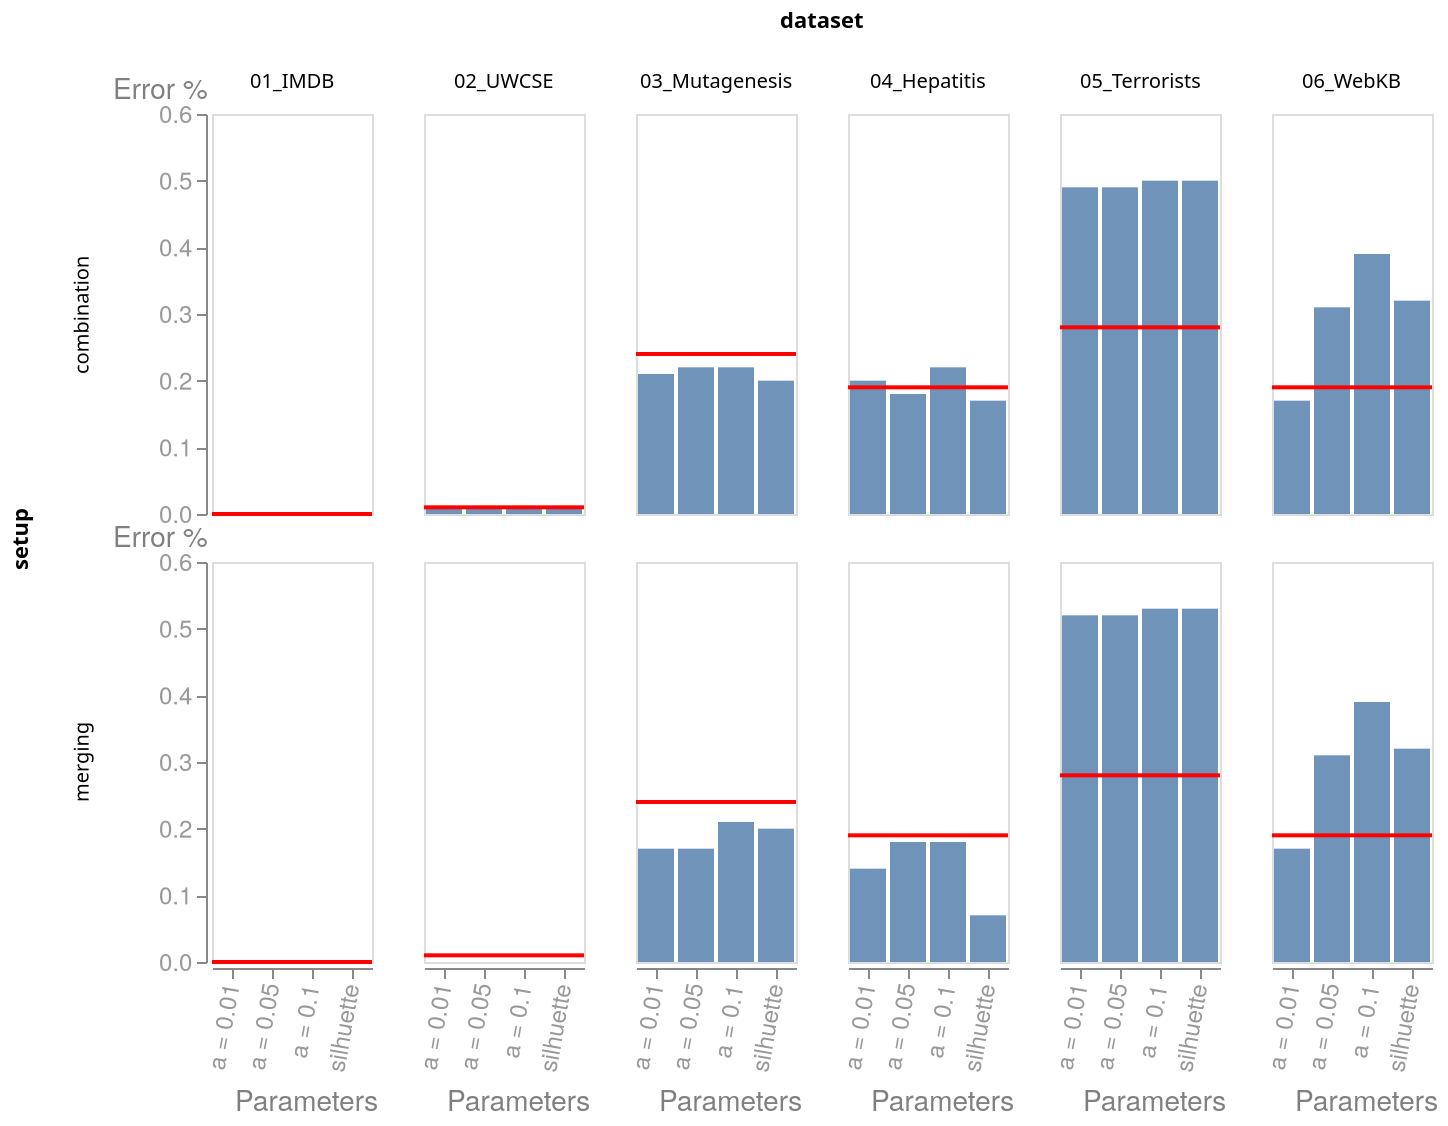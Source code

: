 {
  "$schema": "https://vega.github.io/schema/vega-lite/v2.json",
  "data": {
    "values": [
      {
        "algorithm": "-",
        "setup": "combination",
        "params": "original",
        "acc": 1.0,
        "complexity": 2.0,
        "dataset": "01_IMDB"
      },
      {
        "algorithm": "-",
        "setup": "combination",
        "params": "original",
        "acc": 0.99,
        "complexity": 3.0,
        "dataset": "02_UWCSE"
      },
      {
        "algorithm": "-",
        "setup": "combination",
        "params": "original",
        "acc": 0.76,
        "complexity": 27.2,
        "dataset": "03_Mutagenesis"
      },
      {
        "algorithm": "-",
        "setup": "combination",
        "params": "original",
        "acc": 0.72,
        "complexity": 84.6,
        "dataset": "05_Terrorists"
      },
      {
        "algorithm": "-",
        "setup": "combination",
        "params": "original",
        "acc": 0.81,
        "complexity": 22.4,
        "dataset": "04_Hepatitis"
      },
      {
        "algorithm": "-",
        "setup": "combination",
        "params": "original",
        "acc": 0.81,
        "complexity": 18.2,
        "dataset": "06_WebKB"
      },
      {
        "algorithm": "-",
        "setup": "merging",
        "params": "original",
        "acc": 1.0,
        "complexity": 2.0,
        "dataset": "01_IMDB"
      },
      {
        "algorithm": "-",
        "setup": "merging",
        "params": "original",
        "acc": 0.99,
        "complexity": 3.0,
        "dataset": "02_UWCSE"
      },
      {
        "algorithm": "-",
        "setup": "merging",
        "params": "original",
        "acc": 0.76,
        "complexity": 27.2,
        "dataset": "03_Mutagenesis"
      },
      {
        "algorithm": "-",
        "setup": "merging",
        "params": "original",
        "acc": 0.72,
        "complexity": 84.6,
        "dataset": "05_Terrorists"
      },
      {
        "algorithm": "-",
        "setup": "merging",
        "params": "original",
        "acc": 0.81,
        "complexity": 22.4,
        "dataset": "04_Hepatitis"
      },
      {
        "algorithm": "-",
        "setup": "merging",
        "params": "original",
        "acc": 0.81,
        "complexity": 18.2,
        "dataset": "06_WebKB"
      },
      {
        "algorithm": "Spectral",
        "setup": "merging",
        "params": "a = 0.01",
        "acc": 1.0,
        "complexity": 1.0,
        "dataset": "01_IMDB"
      },
      {
        "algorithm": "Spectral",
        "setup": "merging",
        "params": "a = 0.05",
        "acc": 1.0,
        "complexity": 1.0,
        "dataset": "01_IMDB"
      },
      {
        "algorithm": "Spectral",
        "setup": "merging",
        "params": "a = 0.1",
        "acc": 1.0,
        "complexity": 1.0,
        "dataset": "01_IMDB"
      },
      {
        "algorithm": "Spectral",
        "setup": "merging",
        "params": "silhuette",
        "acc": 1.0,
        "complexity": 1.0,
        "dataset": "01_IMDB"
      },
      {
        "algorithm": "Hierarchical",
        "setup": "merging",
        "params": "a = 0.01",
        "acc": 1.0,
        "complexity": 1.0,
        "dataset": "01_IMDB"
      },
      {
        "algorithm": "Hierarchical",
        "setup": "merging",
        "params": "a = 0.05",
        "acc": 1.0,
        "complexity": 1.0,
        "dataset": "01_IMDB"
      },
      {
        "algorithm": "Hierarchical",
        "setup": "merging",
        "params": "a = 0.1",
        "acc": 1.0,
        "complexity": 1.0,
        "dataset": "01_IMDB"
      },
      {
        "algorithm": "Hierarchical",
        "setup": "merging",
        "params": "silhuette",
        "acc": 1.0,
        "complexity": 1.0,
        "dataset": "01_IMDB"
      },
      {
        "algorithm": "Spectral",
        "setup": "merging",
        "params": "a = 0.01",
        "acc": 0.99,
        "complexity": 1.2,
        "dataset": "02_UWCSE"
      },
      {
        "algorithm": "Spectral",
        "setup": "merging",
        "params": "a = 0.05",
        "acc": 0.99,
        "complexity": 1.0,
        "dataset": "02_UWCSE"
      },
      {
        "algorithm": "Spectral",
        "setup": "merging",
        "params": "a = 0.1",
        "acc": 0.99,
        "complexity": 1.2,
        "dataset": "02_UWCSE"
      },
      {
        "algorithm": "Spectral",
        "setup": "merging",
        "params": "silhuette",
        "acc": 0.99,
        "complexity": 1.0,
        "dataset": "02_UWCSE"
      },
      {
        "algorithm": "Hierarchical",
        "setup": "merging",
        "params": "a = 0.01",
        "acc": 1.0,
        "complexity": 4.4,
        "dataset": "02_UWCSE"
      },
      {
        "algorithm": "Hierarchical",
        "setup": "merging",
        "params": "a = 0.05",
        "acc": 1.0,
        "complexity": 4.2,
        "dataset": "02_UWCSE"
      },
      {
        "algorithm": "Hierarchical",
        "setup": "merging",
        "params": "a = 0.1",
        "acc": 1.0,
        "complexity": 4.0,
        "dataset": "02_UWCSE"
      },
      {
        "algorithm": "Hierarchical",
        "setup": "merging",
        "params": "silhuette",
        "acc": 1.0,
        "complexity": 1.0,
        "dataset": "02_UWCSE"
      },
      {
        "algorithm": "Spectral",
        "setup": "merging",
        "params": "a = 0.01",
        "acc": 0.79,
        "complexity": 6.6,
        "dataset": "03_Mutagenesis"
      },
      {
        "algorithm": "Spectral",
        "setup": "merging",
        "params": "a = 0.05",
        "acc": 0.78,
        "complexity": 2.4,
        "dataset": "03_Mutagenesis"
      },
      {
        "algorithm": "Spectral",
        "setup": "merging",
        "params": "a = 0.1",
        "acc": 0.78,
        "complexity": 1.8,
        "dataset": "03_Mutagenesis"
      },
      {
        "algorithm": "Spectral",
        "setup": "merging",
        "params": "silhuette",
        "acc": 0.78,
        "complexity": 2.0,
        "dataset": "03_Mutagenesis"
      },
      {
        "algorithm": "Hierarchical",
        "setup": "merging",
        "params": "a = 0.01",
        "acc": 0.83,
        "complexity": 2.0,
        "dataset": "03_Mutagenesis"
      },
      {
        "algorithm": "Hierarchical",
        "setup": "merging",
        "params": "a = 0.05",
        "acc": 0.83,
        "complexity": 2.0,
        "dataset": "03_Mutagenesis"
      },
      {
        "algorithm": "Hierarchical",
        "setup": "merging",
        "params": "a = 0.1",
        "acc": 0.79,
        "complexity": 5.2,
        "dataset": "03_Mutagenesis"
      },
      {
        "algorithm": "Hierarchical",
        "setup": "merging",
        "params": "silhuette",
        "acc": 0.80,
        "complexity": 3.4,
        "dataset": "03_Mutagenesis"
      },
      {
        "algorithm": "Spectral",
        "setup": "merging",
        "params": "a = 0.01",
        "acc": 0.71,
        "complexity": 34.4,
        "dataset": "05_Terrorists"
      },
      {
        "algorithm": "Spectral",
        "setup": "merging",
        "params": "a = 0.05",
        "acc": 0.65,
        "complexity": 21.6,
        "dataset": "05_Terrorists"
      },
      {
        "algorithm": "Spectral",
        "setup": "merging",
        "params": "a = 0.1",
        "acc": 0.66,
        "complexity": 32.4,
        "dataset": "05_Terrorists"
      },
      {
        "algorithm": "Spectral",
        "setup": "merging",
        "params": "silhuette",
        "acc": 0.60,
        "complexity": 23.6,
        "dataset": "05_Terrorists"
      },
      {
        "algorithm": "Hierarchical",
        "setup": "merging",
        "params": "a = 0.01",
        "acc": 0.48,
        "complexity": 9.4,
        "dataset": "05_Terrorists"
      },
      {
        "algorithm": "Hierarchical",
        "setup": "merging",
        "params": "a = 0.05",
        "acc": 0.48,
        "complexity": 11.6,
        "dataset": "05_Terrorists"
      },
      {
        "algorithm": "Hierarchical",
        "setup": "merging",
        "params": "a = 0.1",
        "acc": 0.47,
        "complexity": 8.8,
        "dataset": "05_Terrorists"
      },
      {
        "algorithm": "Hierarchical",
        "setup": "merging",
        "params": "silhuette",
        "acc": 0.47,
        "complexity": 13.0,
        "dataset": "05_Terrorists"
      },
      {
        "algorithm": "Spectral",
        "setup": "merging",
        "params": "a = 0.01",
        "acc": 0.86,
        "complexity": 19.6,
        "dataset": "04_Hepatitis"
      },
      {
        "algorithm": "Spectral",
        "setup": "merging",
        "params": "a = 0.05",
        "acc": 0.90,
        "complexity": 7.6,
        "dataset": "04_Hepatitis"
      },
      {
        "algorithm": "Spectral",
        "setup": "merging",
        "params": "a = 0.1",
        "acc": 0.90,
        "complexity": 6.5,
        "dataset": "04_Hepatitis"
      },
      {
        "algorithm": "Spectral",
        "setup": "merging",
        "params": "silhuette",
        "acc": 0.93,
        "complexity": 5.33,
        "dataset": "04_Hepatitis"
      },
      {
        "algorithm": "Hierarchical",
        "setup": "merging",
        "params": "a = 0.01",
        "acc": 0.86,
        "complexity": 12.0,
        "dataset": "04_Hepatitis"
      },
      {
        "algorithm": "Hierarchical",
        "setup": "merging",
        "params": "a = 0.05",
        "acc": 0.82,
        "complexity": 16.0,
        "dataset": "04_Hepatitis"
      },
      {
        "algorithm": "Hierarchical",
        "setup": "merging",
        "params": "a = 0.1",
        "acc": 0.82,
        "complexity": 13.4,
        "dataset": "04_Hepatitis"
      },
      {
        "algorithm": "Hierarchical",
        "setup": "merging",
        "params": "silhuette",
        "acc": 0.93,
        "complexity": 8.66,
        "dataset": "04_Hepatitis"
      },
      {
        "algorithm": "Spectral",
        "setup": "merging",
        "params": "a = 0.01",
        "acc": 0.89,
        "complexity": 13.6,
        "dataset": "06_WebKB"
      },
      {
        "algorithm": "Spectral",
        "setup": "merging",
        "params": "a = 0.05",
        "acc": 0.85,
        "complexity": 15.6,
        "dataset": "06_WebKB"
      },
      {
        "algorithm": "Spectral",
        "setup": "merging",
        "params": "a = 0.1",
        "acc": 0.87,
        "complexity": 17.8,
        "dataset": "06_WebKB"
      },
      {
        "algorithm": "Spectral",
        "setup": "merging",
        "params": "silhuette",
        "acc": 0.87,
        "complexity": 14.8,
        "dataset": "06_WebKB"
      },
      {
        "algorithm": "Hierarchical",
        "setup": "merging",
        "params": "a = 0.01",
        "acc": 0.83,
        "complexity": 12.6,
        "dataset": "06_WebKB"
      },
      {
        "algorithm": "Hierarchical",
        "setup": "merging",
        "params": "a = 0.05",
        "acc": 0.69,
        "complexity": 27.2,
        "dataset": "06_WebKB"
      },
      {
        "algorithm": "Hierarchical",
        "setup": "merging",
        "params": "a = 0.1",
        "acc": 0.61,
        "complexity": 32.2,
        "dataset": "06_WebKB"
      },
      {
        "algorithm": "Hierarchical",
        "setup": "merging",
        "params": "silhuette",
        "acc": 0.68,
        "complexity": 18.0,
        "dataset": "06_WebKB"
      },
      {
        "algorithm": "Spectral",
        "setup": "combination",
        "params": "a = 0.01",
        "acc": 1.0,
        "complexity": 1.0,
        "dataset": "01_IMDB"
      },
      {
        "algorithm": "Spectral",
        "setup": "combination",
        "params": "a = 0.05",
        "acc": 1.0,
        "complexity": 1.0,
        "dataset": "01_IMDB"
      },
      {
        "algorithm": "Spectral",
        "setup": "combination",
        "params": "a = 0.1",
        "acc": 1.0,
        "complexity": 1.0,
        "dataset": "01_IMDB"
      },
      {
        "algorithm": "Spectral",
        "setup": "combination",
        "params": "silhuette",
        "acc": 1.0,
        "complexity": 1.0,
        "dataset": "01_IMDB"
      },
      {
        "algorithm": "Hierarchical",
        "setup": "combination",
        "params": "a = 0.01",
        "acc": 1.0,
        "complexity": 1.0,
        "dataset": "01_IMDB"
      },
      {
        "algorithm": "Hierarchical",
        "setup": "combination",
        "params": "a = 0.05",
        "acc": 1.0,
        "complexity": 1.0,
        "dataset": "01_IMDB"
      },
      {
        "algorithm": "Hierarchical",
        "setup": "combination",
        "params": "a = 0.1",
        "acc": 1.0,
        "complexity": 1.0,
        "dataset": "01_IMDB"
      },
      {
        "algorithm": "Hierarchical",
        "setup": "combination",
        "params": "silhuette",
        "acc": 1.0,
        "complexity": 1.0,
        "dataset": "01_IMDB"
      },
      {
        "algorithm": "Spectral",
        "setup": "combination",
        "params": "a = 0.01",
        "acc": 0.99,
        "complexity": 1.2,
        "dataset": "02_UWCSE"
      },
      {
        "algorithm": "Spectral",
        "setup": "combination",
        "params": "a = 0.05",
        "acc": 0.99,
        "complexity": 1.0,
        "dataset": "02_UWCSE"
      },
      {
        "algorithm": "Spectral",
        "setup": "combination",
        "params": "a = 0.1",
        "acc": 1.0,
        "complexity": 1.0,
        "dataset": "02_UWCSE"
      },
      {
        "algorithm": "Spectral",
        "setup": "combination",
        "params": "silhuette",
        "acc": 0.99,
        "complexity": 1.0,
        "dataset": "02_UWCSE"
      },
      {
        "algorithm": "Hierarchical",
        "setup": "combination",
        "params": "a = 0.01",
        "acc": 0.99,
        "complexity": 2.8,
        "dataset": "02_UWCSE"
      },
      {
        "algorithm": "Hierarchical",
        "setup": "combination",
        "params": "a = 0.05",
        "acc": 0.99,
        "complexity": 2.8,
        "dataset": "02_UWCSE"
      },
      {
        "algorithm": "Hierarchical",
        "setup": "combination",
        "params": "a = 0.1",
        "acc": 0.99,
        "complexity": 2.8,
        "dataset": "02_UWCSE"
      },
      {
        "algorithm": "Hierarchical",
        "setup": "combination",
        "params": "silhuette",
        "acc": 0.99,
        "complexity": 2.0,
        "dataset": "02_UWCSE"
      },
      {
        "algorithm": "Spectral",
        "setup": "combination",
        "params": "a = 0.01",
        "acc": 0.79,
        "complexity": 2.0,
        "dataset": "03_Mutagenesis"
      },
      {
        "algorithm": "Spectral",
        "setup": "combination",
        "params": "a = 0.05",
        "acc": 0.79,
        "complexity": 2.0,
        "dataset": "03_Mutagenesis"
      },
      {
        "algorithm": "Spectral",
        "setup": "combination",
        "params": "a = 0.1",
        "acc": 0.76,
        "complexity": 2.0,
        "dataset": "03_Mutagenesis"
      },
      {
        "algorithm": "Spectral",
        "setup": "combination",
        "params": "silhuette",
        "acc": 0.77,
        "complexity": 2.0,
        "dataset": "03_Mutagenesis"
      },
      {
        "algorithm": "Hierarchical",
        "setup": "combination",
        "params": "a = 0.01",
        "acc": 0.79,
        "complexity": 4.0,
        "dataset": "03_Mutagenesis"
      },
      {
        "algorithm": "Hierarchical",
        "setup": "combination",
        "params": "a = 0.05",
        "acc": 0.78,
        "complexity": 2.8,
        "dataset": "03_Mutagenesis"
      },
      {
        "algorithm": "Hierarchical",
        "setup": "combination",
        "params": "a = 0.1",
        "acc": 0.78,
        "complexity": 11.0,
        "dataset": "03_Mutagenesis"
      },
      {
        "algorithm": "Hierarchical",
        "setup": "combination",
        "params": "silhuette",
        "acc": 0.80,
        "complexity": 4.0,
        "dataset": "03_Mutagenesis"
      },
      {
        "algorithm": "Spectral",
        "setup": "combination",
        "params": "a = 0.01",
        "acc": 0.72,
        "complexity": 24.0,
        "dataset": "05_Terrorists"
      },
      {
        "algorithm": "Spectral",
        "setup": "combination",
        "params": "a = 0.05",
        "acc": 0.69,
        "complexity": 22.8,
        "dataset": "05_Terrorists"
      },
      {
        "algorithm": "Spectral",
        "setup": "combination",
        "params": "a = 0.1",
        "acc": 0.66,
        "complexity": 16.8,
        "dataset": "05_Terrorists"
      },
      {
        "algorithm": "Spectral",
        "setup": "combination",
        "params": "silhuette",
        "acc": 0.6,
        "complexity": 24.2,
        "dataset": "05_Terrorists"
      },
      {
        "algorithm": "Hierarchical",
        "setup": "combination",
        "params": "a = 0.01",
        "acc": 0.51,
        "complexity": 30.6,
        "dataset": "05_Terrorists"
      },
      {
        "algorithm": "Hierarchical",
        "setup": "combination",
        "params": "a = 0.05",
        "acc": 0.51,
        "complexity": 30.6,
        "dataset": "05_Terrorists"
      },
      {
        "algorithm": "Hierarchical",
        "setup": "combination",
        "params": "a = 0.1",
        "acc": 0.5,
        "complexity": 27.3,
        "dataset": "05_Terrorists"
      },
      {
        "algorithm": "Hierarchical",
        "setup": "combination",
        "params": "silhuette",
        "acc": 0.5,
        "complexity": 30.0,
        "dataset": "05_Terrorists"
      },
      {
        "algorithm": "Spectral",
        "setup": "combination",
        "params": "a = 0.01",
        "acc": 0.9,
        "complexity": 7.6,
        "dataset": "04_Hepatitis"
      },
      {
        "algorithm": "Spectral",
        "setup": "combination",
        "params": "a = 0.05",
        "acc": 0.88,
        "complexity": 12.2,
        "dataset": "04_Hepatitis"
      },
      {
        "algorithm": "Spectral",
        "setup": "combination",
        "params": "a = 0.1",
        "acc": 0.9,
        "complexity": 12.6,
        "dataset": "04_Hepatitis"
      },
      {
        "algorithm": "Spectral",
        "setup": "combination",
        "params": "silhuette",
        "acc": 0.93,
        "complexity": 16.4,
        "dataset": "04_Hepatitis"
      },
      {
        "algorithm": "Hierarchical",
        "setup": "combination",
        "params": "a = 0.01",
        "acc": 0.80,
        "complexity": 29.33,
        "dataset": "04_Hepatitis"
      },
      {
        "algorithm": "Hierarchical",
        "setup": "combination",
        "params": "a = 0.05",
        "acc": 0.82,
        "complexity": 16.33,
        "dataset": "04_Hepatitis"
      },
      {
        "algorithm": "Hierarchical",
        "setup": "combination",
        "params": "a = 0.1",
        "acc": 0.78,
        "complexity": 14.0,
        "dataset": "04_Hepatitis"
      },
      {
        "algorithm": "Hierarchical",
        "setup": "combination",
        "params": "silhuette",
        "acc": 0.83,
        "complexity": 11.6,
        "dataset": "04_Hepatitis"
      },
      {
        "algorithm": "Spectral",
        "setup": "combination",
        "params": "a = 0.01",
        "acc": 0.90,
        "complexity": 11.8,
        "dataset": "06_WebKB"
      },
      {
        "algorithm": "Spectral",
        "setup": "combination",
        "params": "a = 0.05",
        "acc": 0.86,
        "complexity": 10.0,
        "dataset": "06_WebKB"
      },
      {
        "algorithm": "Spectral",
        "setup": "combination",
        "params": "a = 0.1",
        "acc": 0.87,
        "complexity": 17.0,
        "dataset": "06_WebKB"
      },
      {
        "algorithm": "Spectral",
        "setup": "combination",
        "params": "silhuette",
        "acc": 0.88,
        "complexity": 13.8,
        "dataset": "06_WebKB"
      },
      {
        "algorithm": "Hierarchical",
        "setup": "combination",
        "params": "a = 0.01",
        "acc": 0.83,
        "complexity": 12.6,
        "dataset": "06_WebKB"
      },
      {
        "algorithm": "Hierarchical",
        "setup": "combination",
        "params": "a = 0.05",
        "acc": 0.69,
        "complexity": 27.2,
        "dataset": "06_WebKB"
      },
      {
        "algorithm": "Hierarchical",
        "setup": "combination",
        "params": "a = 0.1",
        "acc": 0.61,
        "complexity": 32.2,
        "dataset": "06_WebKB"
      },
      {
        "algorithm": "Hierarchical",
        "setup": "combination",
        "params": "silhuette",
        "acc": 0.68,
        "complexity": 18.0,
        "dataset": "06_WebKB"
      },
      {
        "algorithm": "MRC",
        "setup": "MRC",
        "params": "l = -1",
        "acc": 1.0,
        "complexity": 1.0,
        "dataset": "01_IMDB"
      },
      {
        "algorithm": "MRC",
        "setup": "MRC",
        "params": "l = -5",
        "acc": 1.0,
        "complexity": 1.0,
        "dataset": "01_IMDB"
      },
      {
        "algorithm": "MRC",
        "setup": "MRC",
        "params": "l = -10",
        "acc": 1.0,
        "complexity": 1.0,
        "dataset": "01_IMDB"
      },
      {
        "algorithm": "MRC",
        "setup": "MRC",
        "params": "l = -1",
        "acc": 0.93,
        "complexity": 21.0,
        "dataset": "02_UWCSE"
      },
      {
        "algorithm": "MRC",
        "setup": "MRC",
        "params": "l = -5",
        "acc": 0.95,
        "complexity": 25.9,
        "dataset": "02_UWCSE"
      },
      {
        "algorithm": "MRC",
        "setup": "MRC",
        "params": "l = -10",
        "acc": 0.96,
        "complexity": 13.7,
        "dataset": "02_UWCSE"
      },
      {
        "algorithm": "MRC",
        "setup": "MRC",
        "params": "l = -1",
        "acc": 0.6,
        "complexity": 0.0,
        "dataset": "03_Mutagenesis"
      },
      {
        "algorithm": "MRC",
        "setup": "MRC",
        "params": "l = -5",
        "acc": 0.63,
        "complexity": 23.5,
        "dataset": "03_Mutagenesis"
      },
      {
        "algorithm": "MRC",
        "setup": "MRC",
        "params": "l = -10",
        "acc": 0.72,
        "complexity": 35.0,
        "dataset": "03_Mutagenesis"
      },
      {
        "algorithm": "MRC",
        "setup": "MRC",
        "params": "l = -1",
        "acc": 0.64,
        "complexity": 138.7,
        "dataset": "05_Terrorists"
      },
      {
        "algorithm": "MRC",
        "setup": "MRC",
        "params": "l = -5",
        "acc": 0.5,
        "complexity": 126.5,
        "dataset": "05_Terrorists"
      },
      {
        "algorithm": "MRC",
        "setup": "MRC",
        "params": "l = -10",
        "acc": 0.51,
        "complexity": 102.1,
        "dataset": "05_Terrorists"
      },
      {
        "algorithm": "MRC",
        "setup": "MRC",
        "params": "l = -1",
        "acc": 0.61,
        "complexity": 99.4,
        "dataset": "04_Hepatitis"
      },
      {
        "algorithm": "MRC",
        "setup": "MRC",
        "params": "l = -5",
        "acc": 0.84,
        "complexity": 64.8,
        "dataset": "04_Hepatitis"
      },
      {
        "algorithm": "MRC",
        "setup": "MRC",
        "params": "l = -10",
        "acc": 0.57,
        "complexity": 5.7,
        "dataset": "04_Hepatitis"
      },
      {
        "algorithm": "MRC",
        "setup": "MRC",
        "params": "l = -1",
        "acc": 0.64,
        "complexity": 44.4,
        "dataset": "06_WebKB"
      },
      {
        "algorithm": "MRC",
        "setup": "MRC",
        "params": "l = -5",
        "acc": 0.68,
        "complexity": 40.0,
        "dataset": "06_WebKB"
      },
      {
        "algorithm": "MRC",
        "setup": "MRC",
        "params": "l = -10",
        "acc": 0.66,
        "complexity": 40.8,
        "dataset": "06_WebKB"
      }
    ]
  },
  "transform": [
    {
      "filter": {
        "field": "setup",
        "oneOf": [
          "combination",
          "merging"
        ]
      }
    },
    {
      "filter": {
        "field": "algorithm",
        "oneOf": [
          "Hierarchical",
          "-"
        ]
      }
    },
    {
      "calculate": "1.0 - datum.acc",
      "as": "error"
    }
  ],
  "facet": {
    "column": {
      "field": "dataset",
      "type": "ordinal"
    },
    "row": {
      "field": "setup",
      "type": "nominal"
    }
  },
  "spec": {
    "layer": [
      {
        "mark": {
          "type": "bar"
        },
        "transform": [
          {
            "filter": {
              "field": "algorithm",
              "equal": "Hierarchical"
            }
          }
        ],
        "encoding": {
          "x": {
            "field": "params",
            "type": "ordinal",
            "axis": {
              "title": "Parameters"
            }
          },
          "y": {
            "field": "error",
            "type": "quantitative",
            "axis": {
              "title": "Error %"
            },
            "scale": {
              "domain": [0.0, 0.6]
            }
          },
          "opacity": {
            "value": 0.8
          }
        }
      },
      {
        "mark": {
          "type": "rule",
          "color": "red",
          "size": 2
        },
        "transform": [
          {
            "filter": {
              "field": "algorithm",
              "equal": "-"
            }
          }
        ],
        "encoding": {
          "y": {
            "field": "error",
            "type": "quantitative"
          }
        }
      }
    ]
  },
  "resolve": {
    "scale": {
      "x": "shared"
    }
  },
  "config": {
    "axis": {
      "grid": false,
      "labelFontSize": 12,
      "labelFont": "Helvetica Neue",
      "labelColor": "grey",
      "labelOpacity": 0.8,
      "titleColor": "grey",
      "titleFont": "Helvetica Neue",
      "titleFontSize": 14,
      "titleFontWeight": "normal"
    },
    "axisX": {
      "labelAngle": -80,
      "titleX": 47,
      "titleY": 60
    },
    "axisY": {
      "titleAngle": 0,
      "titleY": -5,
      "titleX": -23
    }
  }
}
